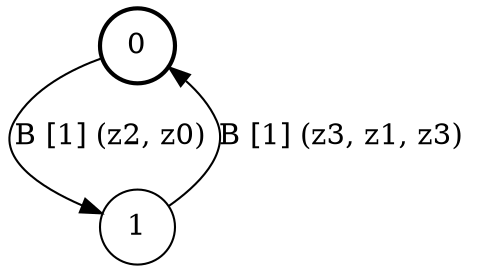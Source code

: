 # generated file, don't try to modify
# command: dot -Tpng <filename> > tree.png
digraph Automaton {
    node [shape = circle];
    0 [style = "bold"];
    0 -> 1 [label = "B [1] (z2, z0) "];
    1 -> 0 [label = "B [1] (z3, z1, z3) "];
}

